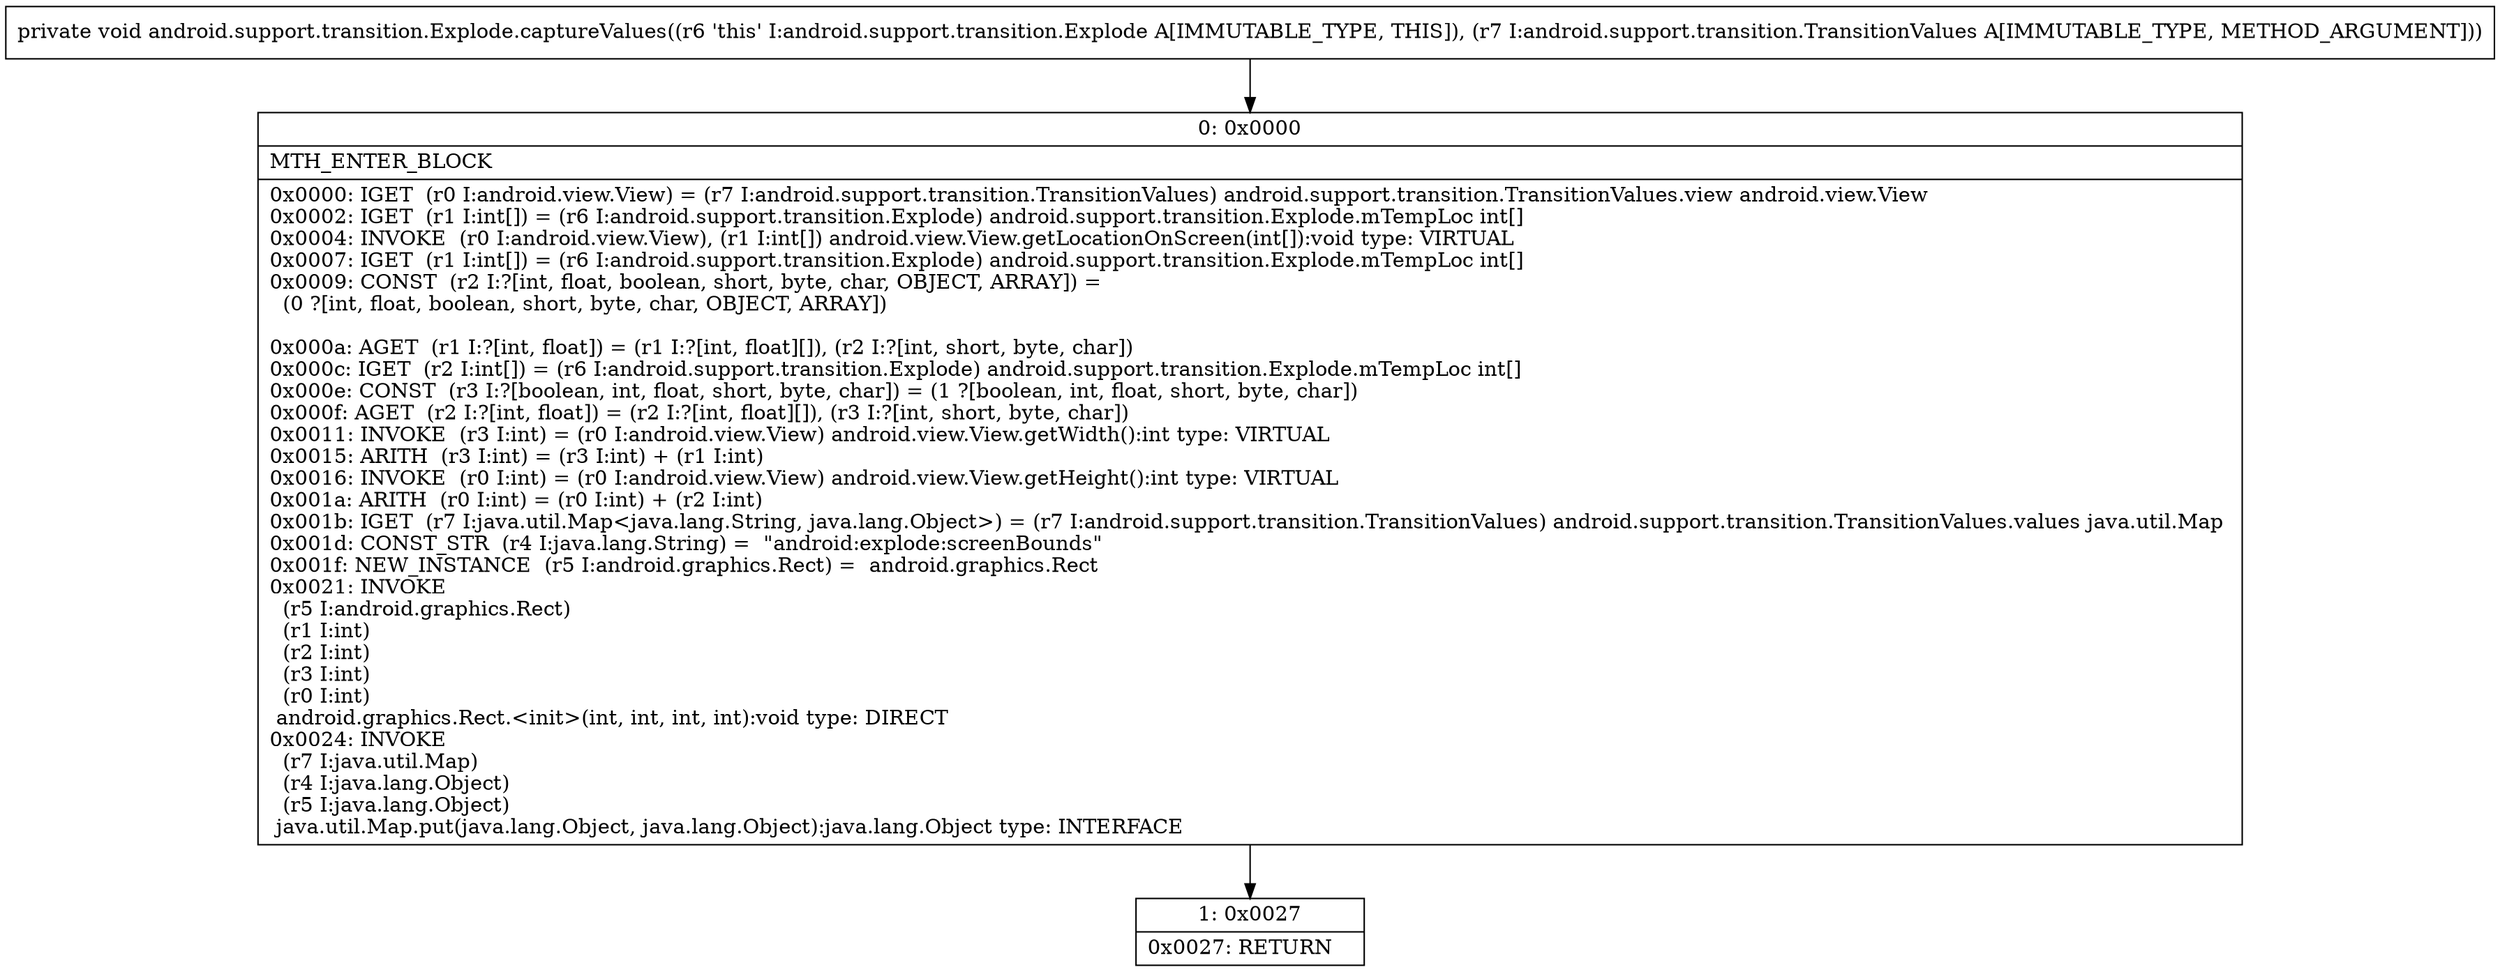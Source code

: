 digraph "CFG forandroid.support.transition.Explode.captureValues(Landroid\/support\/transition\/TransitionValues;)V" {
Node_0 [shape=record,label="{0\:\ 0x0000|MTH_ENTER_BLOCK\l|0x0000: IGET  (r0 I:android.view.View) = (r7 I:android.support.transition.TransitionValues) android.support.transition.TransitionValues.view android.view.View \l0x0002: IGET  (r1 I:int[]) = (r6 I:android.support.transition.Explode) android.support.transition.Explode.mTempLoc int[] \l0x0004: INVOKE  (r0 I:android.view.View), (r1 I:int[]) android.view.View.getLocationOnScreen(int[]):void type: VIRTUAL \l0x0007: IGET  (r1 I:int[]) = (r6 I:android.support.transition.Explode) android.support.transition.Explode.mTempLoc int[] \l0x0009: CONST  (r2 I:?[int, float, boolean, short, byte, char, OBJECT, ARRAY]) = \l  (0 ?[int, float, boolean, short, byte, char, OBJECT, ARRAY])\l \l0x000a: AGET  (r1 I:?[int, float]) = (r1 I:?[int, float][]), (r2 I:?[int, short, byte, char]) \l0x000c: IGET  (r2 I:int[]) = (r6 I:android.support.transition.Explode) android.support.transition.Explode.mTempLoc int[] \l0x000e: CONST  (r3 I:?[boolean, int, float, short, byte, char]) = (1 ?[boolean, int, float, short, byte, char]) \l0x000f: AGET  (r2 I:?[int, float]) = (r2 I:?[int, float][]), (r3 I:?[int, short, byte, char]) \l0x0011: INVOKE  (r3 I:int) = (r0 I:android.view.View) android.view.View.getWidth():int type: VIRTUAL \l0x0015: ARITH  (r3 I:int) = (r3 I:int) + (r1 I:int) \l0x0016: INVOKE  (r0 I:int) = (r0 I:android.view.View) android.view.View.getHeight():int type: VIRTUAL \l0x001a: ARITH  (r0 I:int) = (r0 I:int) + (r2 I:int) \l0x001b: IGET  (r7 I:java.util.Map\<java.lang.String, java.lang.Object\>) = (r7 I:android.support.transition.TransitionValues) android.support.transition.TransitionValues.values java.util.Map \l0x001d: CONST_STR  (r4 I:java.lang.String) =  \"android:explode:screenBounds\" \l0x001f: NEW_INSTANCE  (r5 I:android.graphics.Rect) =  android.graphics.Rect \l0x0021: INVOKE  \l  (r5 I:android.graphics.Rect)\l  (r1 I:int)\l  (r2 I:int)\l  (r3 I:int)\l  (r0 I:int)\l android.graphics.Rect.\<init\>(int, int, int, int):void type: DIRECT \l0x0024: INVOKE  \l  (r7 I:java.util.Map)\l  (r4 I:java.lang.Object)\l  (r5 I:java.lang.Object)\l java.util.Map.put(java.lang.Object, java.lang.Object):java.lang.Object type: INTERFACE \l}"];
Node_1 [shape=record,label="{1\:\ 0x0027|0x0027: RETURN   \l}"];
MethodNode[shape=record,label="{private void android.support.transition.Explode.captureValues((r6 'this' I:android.support.transition.Explode A[IMMUTABLE_TYPE, THIS]), (r7 I:android.support.transition.TransitionValues A[IMMUTABLE_TYPE, METHOD_ARGUMENT])) }"];
MethodNode -> Node_0;
Node_0 -> Node_1;
}

